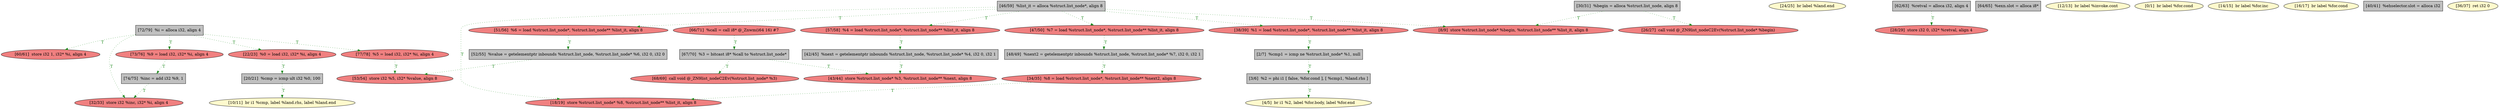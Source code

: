 
digraph G {


node133 [fillcolor=grey,label="[20/21]  %cmp = icmp ult i32 %0, 100",shape=rectangle,style=filled ]
node131 [fillcolor=lemonchiffon,label="[24/25]  br label %land.end",shape=ellipse,style=filled ]
node109 [fillcolor=lemonchiffon,label="[4/5]  br i1 %2, label %for.body, label %for.end",shape=ellipse,style=filled ]
node114 [fillcolor=lightcoral,label="[66/71]  %call = call i8* @_Znwm(i64 16) #7",shape=ellipse,style=filled ]
node106 [fillcolor=grey,label="[62/63]  %retval = alloca i32, align 4",shape=rectangle,style=filled ]
node113 [fillcolor=lightcoral,label="[57/58]  %4 = load %struct.list_node*, %struct.list_node** %list_it, align 8",shape=ellipse,style=filled ]
node105 [fillcolor=lightcoral,label="[60/61]  store i32 1, i32* %i, align 4",shape=ellipse,style=filled ]
node132 [fillcolor=lightcoral,label="[22/23]  %0 = load i32, i32* %i, align 4",shape=ellipse,style=filled ]
node104 [fillcolor=grey,label="[64/65]  %exn.slot = alloca i8*",shape=rectangle,style=filled ]
node103 [fillcolor=lightcoral,label="[18/19]  store %struct.list_node* %8, %struct.list_node** %list_it, align 8",shape=ellipse,style=filled ]
node107 [fillcolor=lightcoral,label="[51/56]  %6 = load %struct.list_node*, %struct.list_node** %list_it, align 8",shape=ellipse,style=filled ]
node97 [fillcolor=lemonchiffon,label="[12/13]  br label %invoke.cont",shape=ellipse,style=filled ]
node112 [fillcolor=lightcoral,label="[47/50]  %7 = load %struct.list_node*, %struct.list_node** %list_it, align 8",shape=ellipse,style=filled ]
node121 [fillcolor=grey,label="[48/49]  %next2 = getelementptr inbounds %struct.list_node, %struct.list_node* %7, i32 0, i32 1",shape=rectangle,style=filled ]
node108 [fillcolor=grey,label="[3/6]  %2 = phi i1 [ false, %for.cond ], [ %cmp1, %land.rhs ]",shape=rectangle,style=filled ]
node102 [fillcolor=lightcoral,label="[68/69]  call void @_ZN9list_nodeC2Ev(%struct.list_node* %3)",shape=ellipse,style=filled ]
node126 [fillcolor=lightcoral,label="[32/33]  store i32 %inc, i32* %i, align 4",shape=ellipse,style=filled ]
node110 [fillcolor=lemonchiffon,label="[0/1]  br label %for.cond",shape=ellipse,style=filled ]
node101 [fillcolor=grey,label="[72/79]  %i = alloca i32, align 4",shape=rectangle,style=filled ]
node95 [fillcolor=lightcoral,label="[8/9]  store %struct.list_node* %begin, %struct.list_node** %list_it, align 8",shape=ellipse,style=filled ]
node98 [fillcolor=lemonchiffon,label="[14/15]  br label %for.inc",shape=ellipse,style=filled ]
node100 [fillcolor=lightcoral,label="[73/76]  %9 = load i32, i32* %i, align 4",shape=ellipse,style=filled ]
node117 [fillcolor=lightcoral,label="[53/54]  store i32 %5, i32* %value, align 8",shape=ellipse,style=filled ]
node120 [fillcolor=grey,label="[74/75]  %inc = add i32 %9, 1",shape=rectangle,style=filled ]
node116 [fillcolor=grey,label="[52/55]  %value = getelementptr inbounds %struct.list_node, %struct.list_node* %6, i32 0, i32 0",shape=rectangle,style=filled ]
node99 [fillcolor=lightcoral,label="[43/44]  store %struct.list_node* %3, %struct.list_node** %next, align 8",shape=ellipse,style=filled ]
node111 [fillcolor=grey,label="[2/7]  %cmp1 = icmp ne %struct.list_node* %1, null",shape=rectangle,style=filled ]
node115 [fillcolor=grey,label="[67/70]  %3 = bitcast i8* %call to %struct.list_node*",shape=rectangle,style=filled ]
node134 [fillcolor=lemonchiffon,label="[16/17]  br label %for.cond",shape=ellipse,style=filled ]
node122 [fillcolor=grey,label="[42/45]  %next = getelementptr inbounds %struct.list_node, %struct.list_node* %4, i32 0, i32 1",shape=rectangle,style=filled ]
node118 [fillcolor=lightcoral,label="[77/78]  %5 = load i32, i32* %i, align 4",shape=ellipse,style=filled ]
node119 [fillcolor=grey,label="[46/59]  %list_it = alloca %struct.list_node*, align 8",shape=rectangle,style=filled ]
node123 [fillcolor=grey,label="[40/41]  %ehselector.slot = alloca i32",shape=rectangle,style=filled ]
node124 [fillcolor=lemonchiffon,label="[36/37]  ret i32 0",shape=ellipse,style=filled ]
node125 [fillcolor=lightcoral,label="[38/39]  %1 = load %struct.list_node*, %struct.list_node** %list_it, align 8",shape=ellipse,style=filled ]
node129 [fillcolor=lightcoral,label="[28/29]  store i32 0, i32* %retval, align 4",shape=ellipse,style=filled ]
node130 [fillcolor=lightcoral,label="[26/27]  call void @_ZN9list_nodeC2Ev(%struct.list_node* %begin)",shape=ellipse,style=filled ]
node96 [fillcolor=lemonchiffon,label="[10/11]  br i1 %cmp, label %land.rhs, label %land.end",shape=ellipse,style=filled ]
node127 [fillcolor=lightcoral,label="[34/35]  %8 = load %struct.list_node*, %struct.list_node** %next2, align 8",shape=ellipse,style=filled ]
node128 [fillcolor=grey,label="[30/31]  %begin = alloca %struct.list_node, align 8",shape=rectangle,style=filled ]

node118->node117 [style=dotted,color=forestgreen,label="T",fontcolor=forestgreen ]
node101->node105 [style=dotted,color=forestgreen,label="T",fontcolor=forestgreen ]
node101->node126 [style=dotted,color=forestgreen,label="T",fontcolor=forestgreen ]
node119->node95 [style=dotted,color=forestgreen,label="T",fontcolor=forestgreen ]
node119->node113 [style=dotted,color=forestgreen,label="T",fontcolor=forestgreen ]
node101->node100 [style=dotted,color=forestgreen,label="T",fontcolor=forestgreen ]
node101->node118 [style=dotted,color=forestgreen,label="T",fontcolor=forestgreen ]
node106->node129 [style=dotted,color=forestgreen,label="T",fontcolor=forestgreen ]
node119->node112 [style=dotted,color=forestgreen,label="T",fontcolor=forestgreen ]
node119->node125 [style=dotted,color=forestgreen,label="T",fontcolor=forestgreen ]
node108->node109 [style=dotted,color=forestgreen,label="T",fontcolor=forestgreen ]
node111->node108 [style=dotted,color=forestgreen,label="T",fontcolor=forestgreen ]
node100->node120 [style=dotted,color=forestgreen,label="T",fontcolor=forestgreen ]
node120->node126 [style=dotted,color=forestgreen,label="T",fontcolor=forestgreen ]
node122->node99 [style=dotted,color=forestgreen,label="T",fontcolor=forestgreen ]
node101->node132 [style=dotted,color=forestgreen,label="T",fontcolor=forestgreen ]
node133->node96 [style=dotted,color=forestgreen,label="T",fontcolor=forestgreen ]
node127->node103 [style=dotted,color=forestgreen,label="T",fontcolor=forestgreen ]
node128->node130 [style=dotted,color=forestgreen,label="T",fontcolor=forestgreen ]
node113->node122 [style=dotted,color=forestgreen,label="T",fontcolor=forestgreen ]
node121->node127 [style=dotted,color=forestgreen,label="T",fontcolor=forestgreen ]
node119->node107 [style=dotted,color=forestgreen,label="T",fontcolor=forestgreen ]
node125->node111 [style=dotted,color=forestgreen,label="T",fontcolor=forestgreen ]
node132->node133 [style=dotted,color=forestgreen,label="T",fontcolor=forestgreen ]
node128->node95 [style=dotted,color=forestgreen,label="T",fontcolor=forestgreen ]
node115->node99 [style=dotted,color=forestgreen,label="T",fontcolor=forestgreen ]
node107->node116 [style=dotted,color=forestgreen,label="T",fontcolor=forestgreen ]
node115->node102 [style=dotted,color=forestgreen,label="T",fontcolor=forestgreen ]
node116->node117 [style=dotted,color=forestgreen,label="T",fontcolor=forestgreen ]
node112->node121 [style=dotted,color=forestgreen,label="T",fontcolor=forestgreen ]
node119->node103 [style=dotted,color=forestgreen,label="T",fontcolor=forestgreen ]
node114->node115 [style=dotted,color=forestgreen,label="T",fontcolor=forestgreen ]


}
